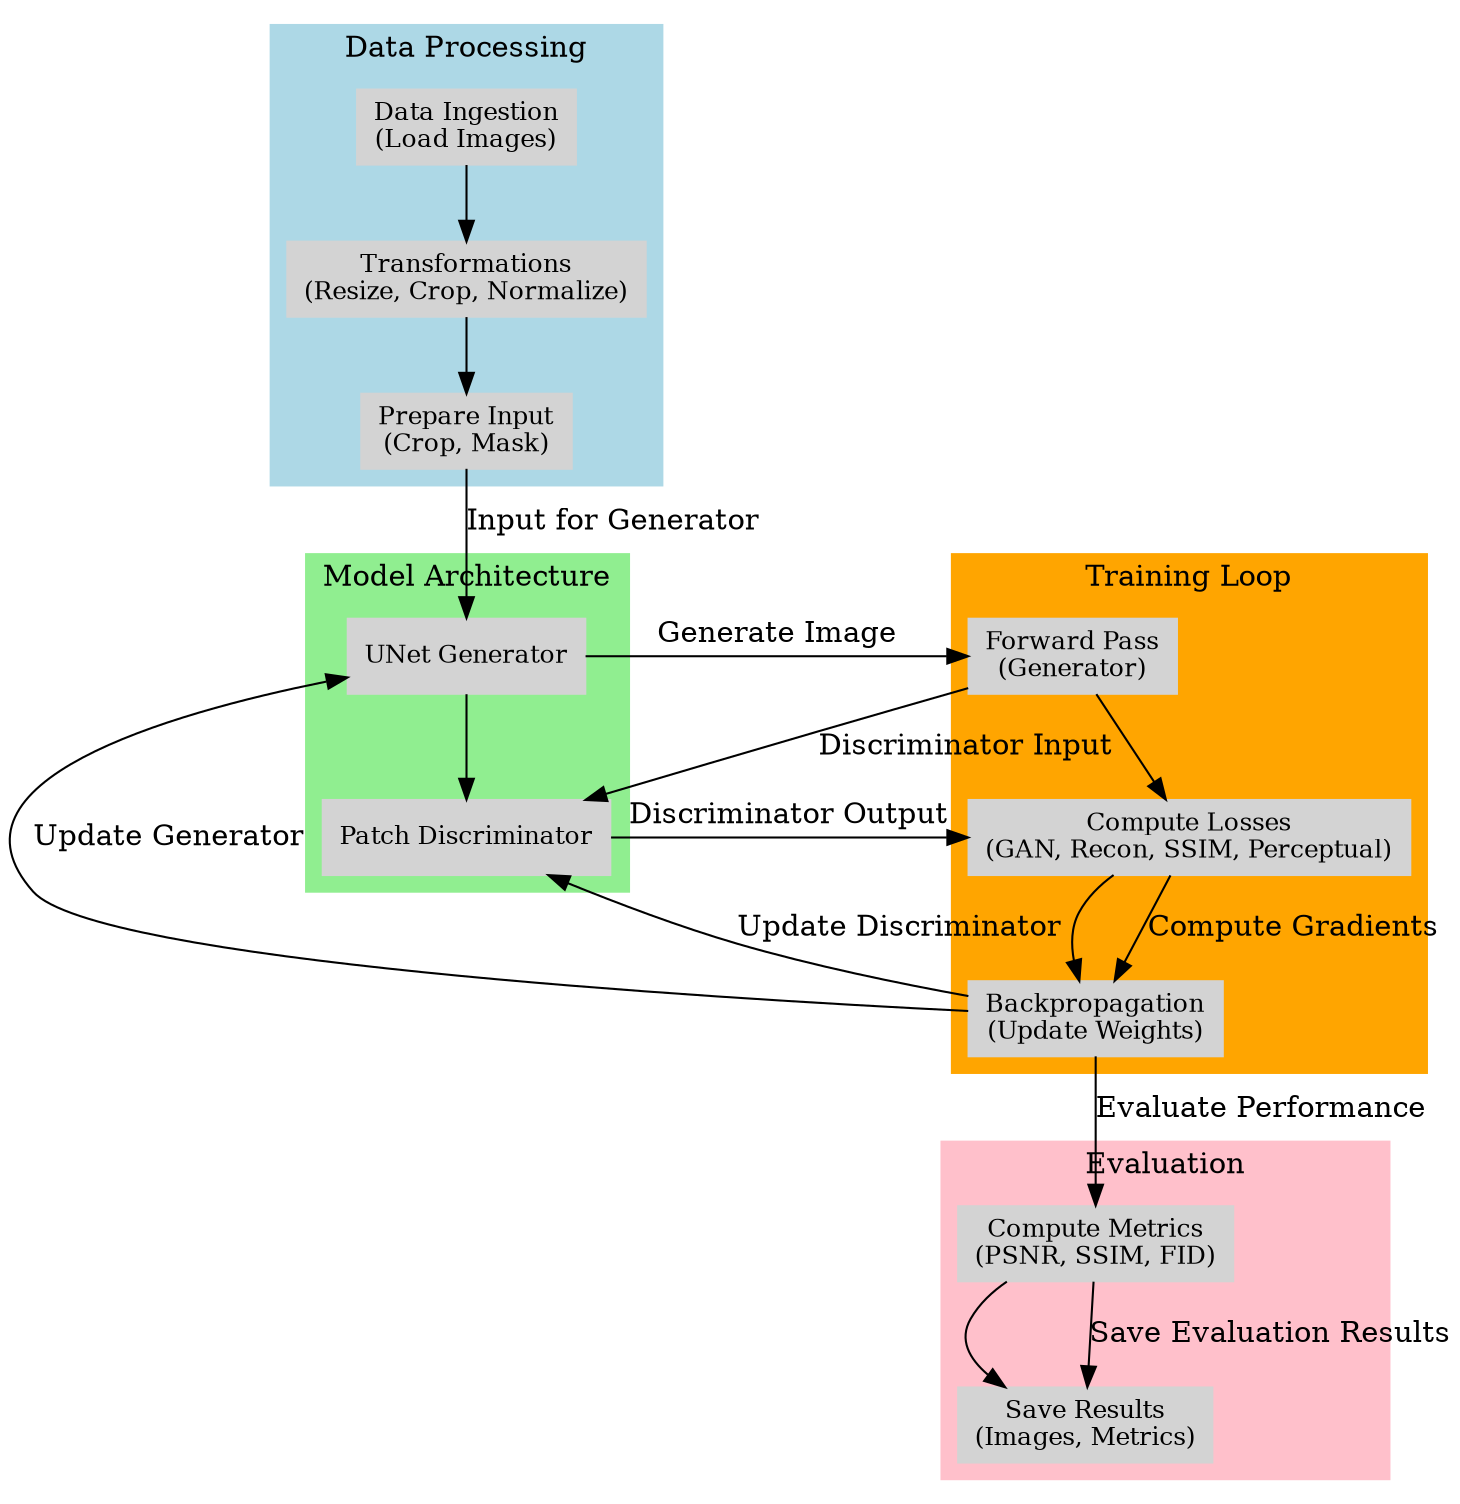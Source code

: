 // Overall Workflow Diagram
digraph {
	node [color=lightgrey fontsize=12 shape=box style=filled]
	subgraph cluster_data_processing {
		color=lightblue label="Data Processing" style=filled
		A [label="Data Ingestion
(Load Images)"]
		B [label="Transformations
(Resize, Crop, Normalize)"]
		C [label="Prepare Input
(Crop, Mask)"]
		A -> B
		B -> C
	}
	subgraph cluster_model_architecture {
		color=lightgreen label="Model Architecture" style=filled
		D [label="UNet Generator"]
		E [label="Patch Discriminator"]
		D -> E
	}
	subgraph cluster_training_loop {
		color=orange label="Training Loop" style=filled
		F [label="Forward Pass
(Generator)"]
		G [label="Compute Losses
(GAN, Recon, SSIM, Perceptual)"]
		H [label="Backpropagation
(Update Weights)"]
		F -> G
		G -> H
	}
	subgraph cluster_evaluation {
		color=pink label=Evaluation style=filled
		I [label="Compute Metrics
(PSNR, SSIM, FID)"]
		J [label="Save Results
(Images, Metrics)"]
		I -> J
	}
	C -> D [label="Input for Generator"]
	D -> F [label="Generate Image"]
	F -> E [label="Discriminator Input"]
	E -> G [label="Discriminator Output"]
	G -> H [label="Compute Gradients"]
	H -> D [label="Update Generator"]
	H -> E [label="Update Discriminator"]
	H -> I [label="Evaluate Performance"]
	I -> J [label="Save Evaluation Results"]
}
